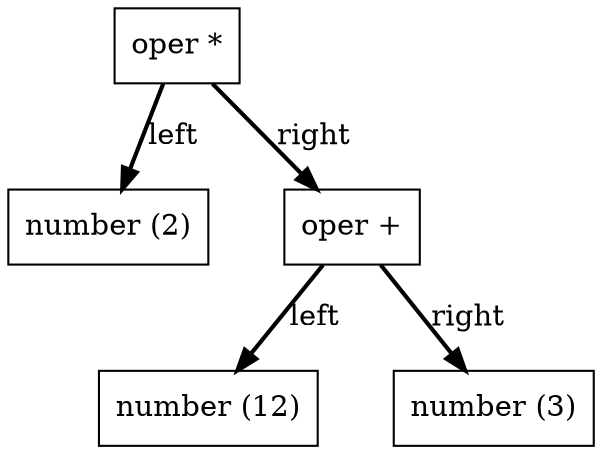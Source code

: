 digraph parsetree {
    ratio=fill
    node [shape="box"]
    edge [style=bold]
    ranksep=equally
    nodesep=0.5
    rankdir = TB
    clusterrank = local
N0 [label="oper *"]
N1 [label="number (2)"]
N0->N1 [label="left"]
N2 [label="oper +"]
N3 [label="number (12)"]
N2->N3 [label="left"]
N4 [label="number (3)"]
N2->N4 [label="right"]
N0->N2 [label="right"]
}
